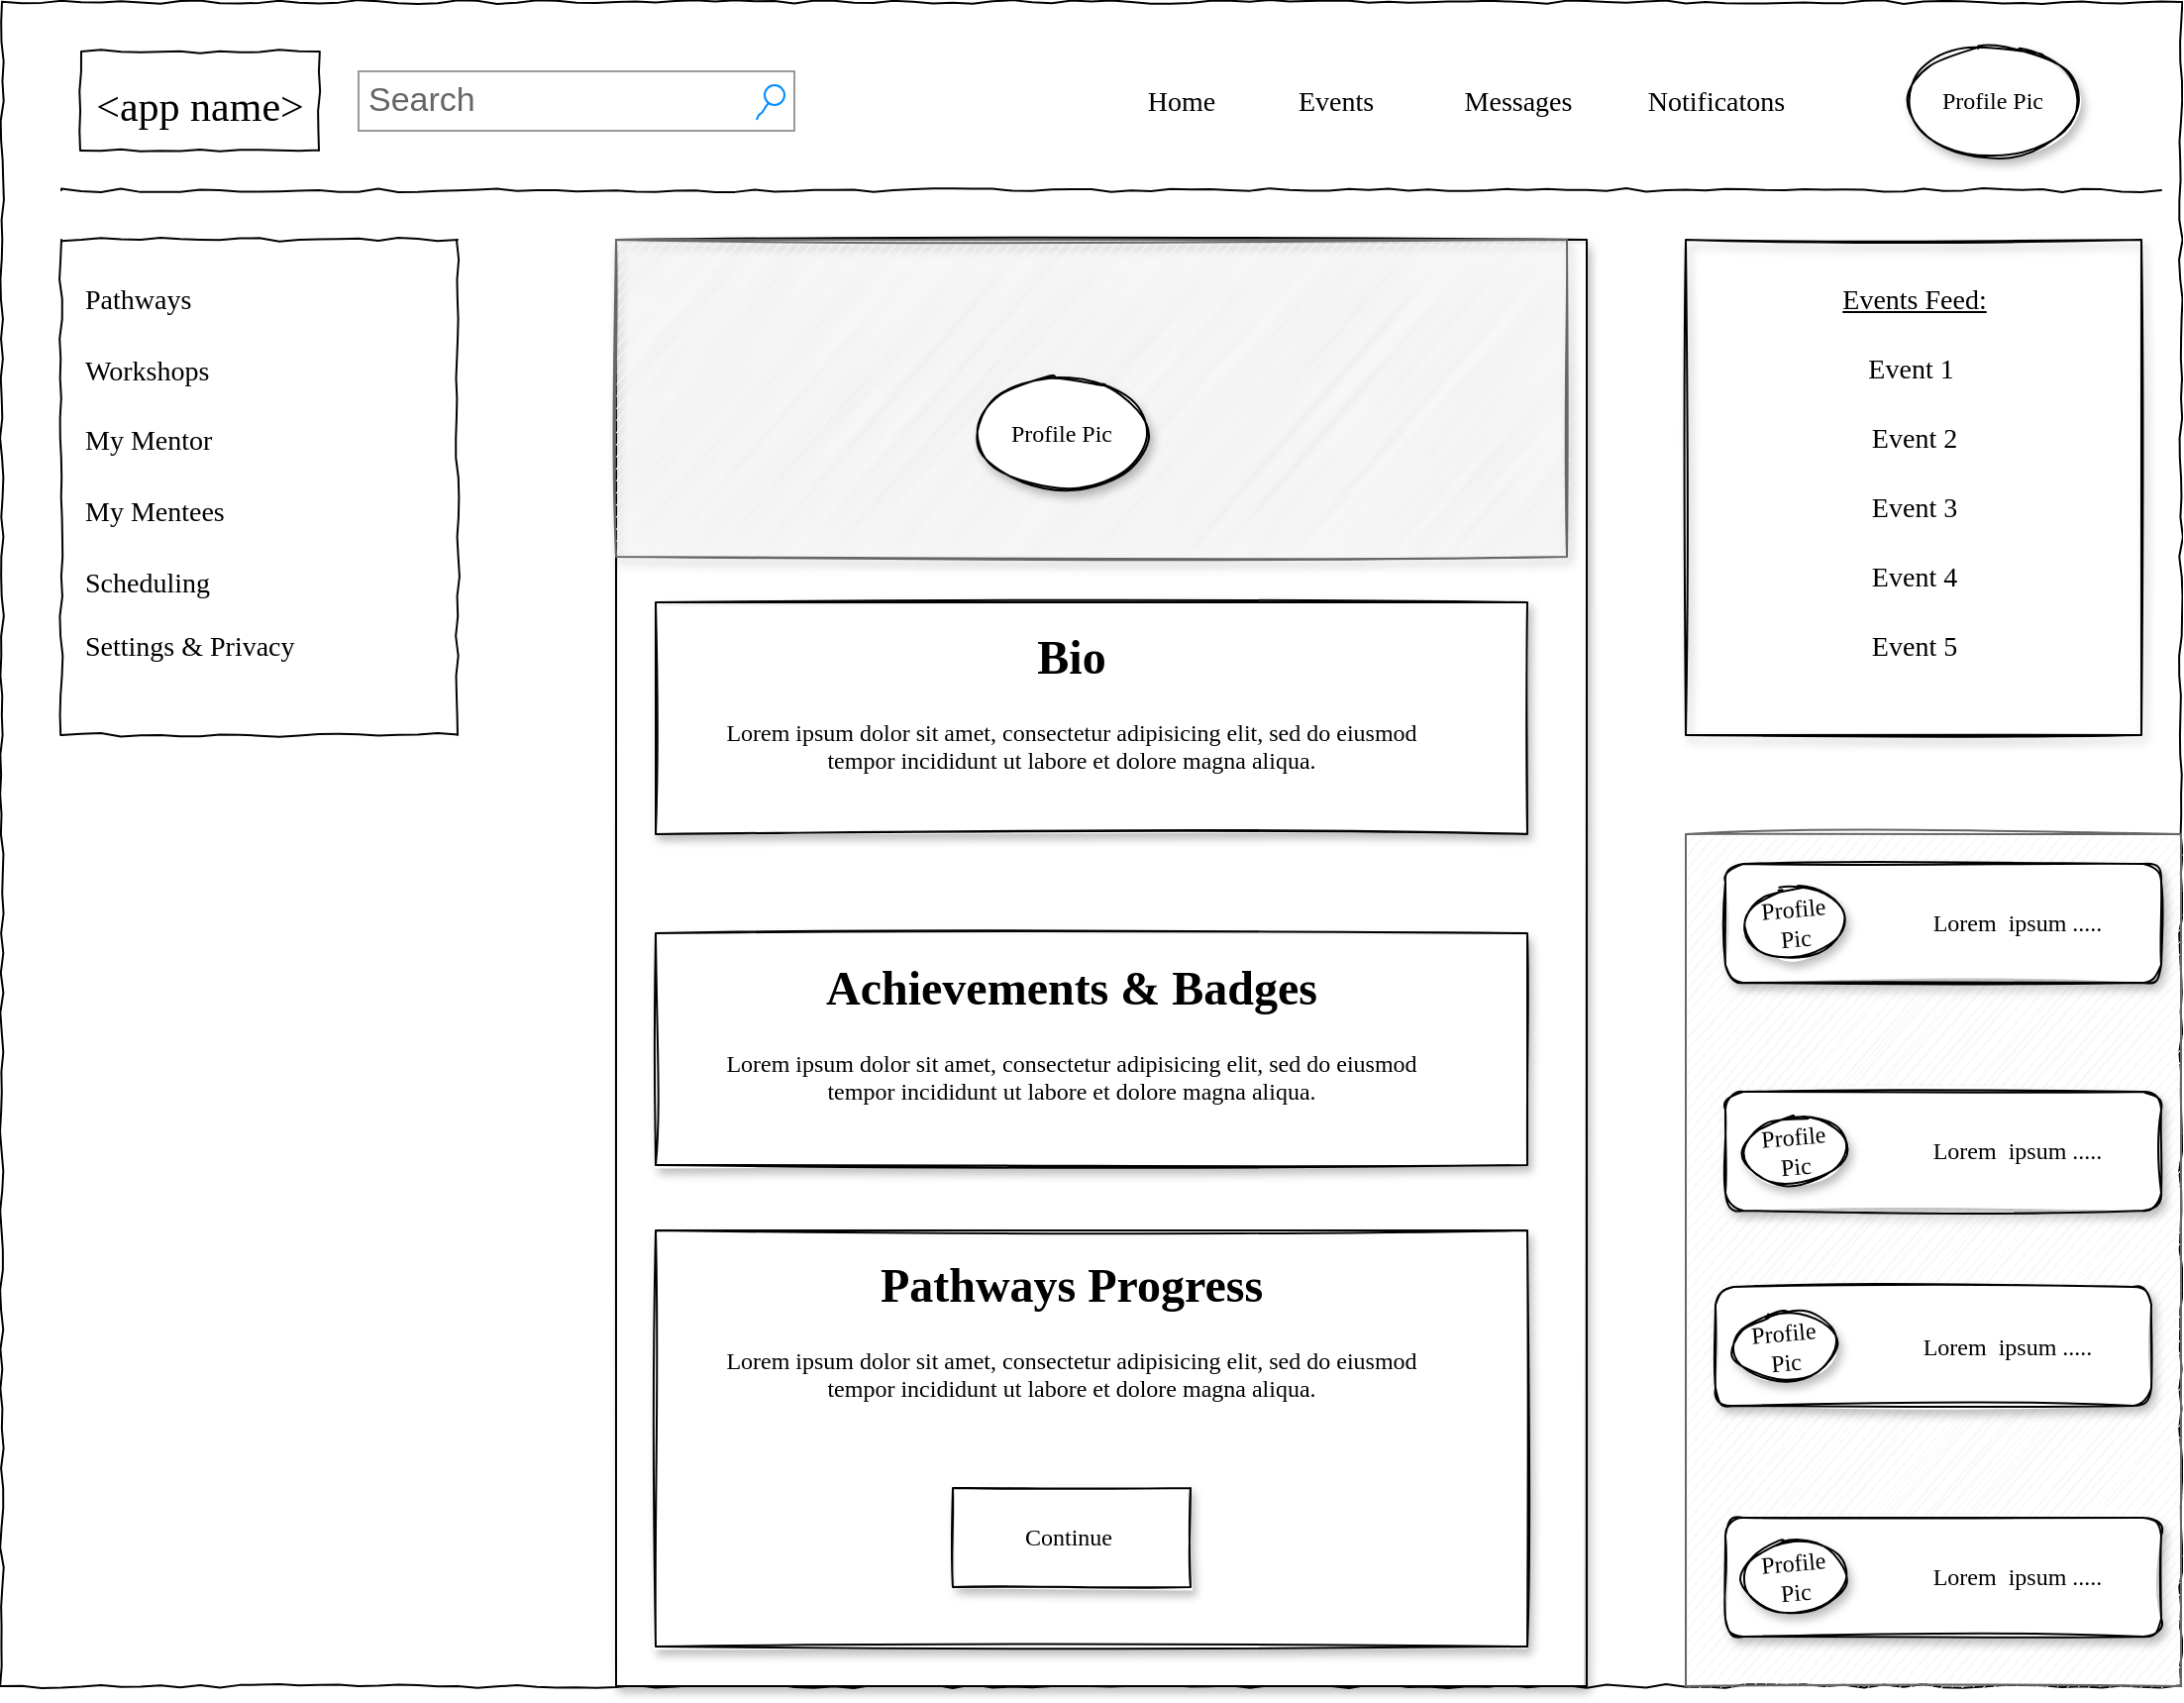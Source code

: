 <mxfile version="13.7.3" type="device"><diagram name="Page-1" id="03018318-947c-dd8e-b7a3-06fadd420f32"><mxGraphModel dx="2188" dy="1730" grid="1" gridSize="10" guides="1" tooltips="1" connect="1" arrows="1" fold="1" page="1" pageScale="1" pageWidth="1100" pageHeight="850" background="#ffffff" math="0" shadow="0"><root><mxCell id="0"/><mxCell id="1" parent="0"/><mxCell id="677b7b8949515195-1" value="" style="whiteSpace=wrap;html=1;rounded=0;shadow=0;labelBackgroundColor=none;strokeWidth=1;fontFamily=Verdana;fontSize=12;align=center;comic=1;" parent="1" vertex="1"><mxGeometry x="-10" y="-10" width="1100" height="850" as="geometry"/></mxCell><mxCell id="677b7b8949515195-2" value="&lt;font style=&quot;font-size: 21px&quot; face=&quot;Comic Sans MS&quot;&gt;&amp;lt;app name&amp;gt;&lt;/font&gt;" style="whiteSpace=wrap;html=1;rounded=0;shadow=0;labelBackgroundColor=none;strokeWidth=1;fontFamily=Verdana;fontSize=28;align=center;comic=1;" parent="1" vertex="1"><mxGeometry x="30" y="15" width="120" height="50" as="geometry"/></mxCell><mxCell id="677b7b8949515195-3" value="Search" style="strokeWidth=1;shadow=0;dashed=0;align=center;html=1;shape=mxgraph.mockup.forms.searchBox;strokeColor=#999999;mainText=;strokeColor2=#008cff;fontColor=#666666;fontSize=17;align=left;spacingLeft=3;rounded=0;labelBackgroundColor=none;comic=1;" parent="1" vertex="1"><mxGeometry x="170" y="25" width="220" height="30" as="geometry"/></mxCell><mxCell id="677b7b8949515195-8" value="" style="whiteSpace=wrap;html=1;rounded=0;shadow=0;labelBackgroundColor=none;strokeWidth=1;fillColor=none;fontFamily=Verdana;fontSize=12;align=center;comic=1;" parent="1" vertex="1"><mxGeometry x="20" y="110" width="200" height="250" as="geometry"/></mxCell><mxCell id="677b7b8949515195-9" value="" style="line;strokeWidth=1;html=1;rounded=0;shadow=0;labelBackgroundColor=none;fillColor=none;fontFamily=Verdana;fontSize=14;fontColor=#000000;align=center;comic=1;" parent="1" vertex="1"><mxGeometry x="20" y="80" width="1060" height="10" as="geometry"/></mxCell><mxCell id="677b7b8949515195-12" value="Events" style="text;html=1;points=[];align=center;verticalAlign=top;spacingTop=-4;fontSize=14;fontFamily=Verdana;fillColor=#ffffff;" parent="1" vertex="1"><mxGeometry x="640" y="30" width="45" height="20" as="geometry"/></mxCell><mxCell id="677b7b8949515195-13" value="Messages" style="text;html=1;points=[];align=center;verticalAlign=top;spacingTop=-4;fontSize=14;fontFamily=Verdana;fillColor=#ffffff;" parent="1" vertex="1"><mxGeometry x="720" y="30" width="70" height="20" as="geometry"/></mxCell><mxCell id="677b7b8949515195-14" value="Notificatons" style="text;html=1;points=[];align=center;verticalAlign=top;spacingTop=-4;fontSize=14;fontFamily=Verdana;fillColor=#ffffff;" parent="1" vertex="1"><mxGeometry x="820" y="30" width="70" height="20" as="geometry"/></mxCell><mxCell id="677b7b8949515195-25" value="" style="whiteSpace=wrap;html=1;rounded=0;shadow=1;labelBackgroundColor=none;strokeWidth=1;fillColor=none;fontFamily=Verdana;fontSize=12;align=center;comic=1;sketch=1;" parent="1" vertex="1"><mxGeometry x="840" y="110" width="230" height="250" as="geometry"/></mxCell><mxCell id="677b7b8949515195-26" value="" style="whiteSpace=wrap;html=1;rounded=0;shadow=1;labelBackgroundColor=none;strokeWidth=1;fontFamily=Verdana;fontSize=12;align=center;comic=1;sketch=1;" parent="1" vertex="1"><mxGeometry x="300" y="110" width="490" height="730" as="geometry"/></mxCell><mxCell id="677b7b8949515195-27" value="Pathways" style="text;html=1;points=[];align=left;verticalAlign=top;spacingTop=-4;fontSize=14;fontFamily=Verdana" parent="1" vertex="1"><mxGeometry x="30" y="130" width="170" height="20" as="geometry"/></mxCell><mxCell id="677b7b8949515195-28" value="Workshops" style="text;html=1;points=[];align=left;verticalAlign=top;spacingTop=-4;fontSize=14;fontFamily=Verdana" parent="1" vertex="1"><mxGeometry x="30" y="166" width="170" height="20" as="geometry"/></mxCell><mxCell id="677b7b8949515195-29" value="My Mentor&amp;nbsp;" style="text;html=1;points=[];align=left;verticalAlign=top;spacingTop=-4;fontSize=14;fontFamily=Verdana" parent="1" vertex="1"><mxGeometry x="30" y="201" width="170" height="20" as="geometry"/></mxCell><mxCell id="677b7b8949515195-30" value="My Mentees" style="text;html=1;points=[];align=left;verticalAlign=top;spacingTop=-4;fontSize=14;fontFamily=Verdana" parent="1" vertex="1"><mxGeometry x="30" y="237" width="170" height="20" as="geometry"/></mxCell><mxCell id="677b7b8949515195-40" value="Settings &amp;amp; Privacy" style="text;html=1;points=[];align=left;verticalAlign=top;spacingTop=-4;fontSize=14;fontFamily=Verdana" parent="1" vertex="1"><mxGeometry x="30" y="305" width="170" height="20" as="geometry"/></mxCell><mxCell id="677b7b8949515195-44" value="&lt;u&gt;Events Feed:&lt;/u&gt;" style="text;html=1;points=[];align=center;verticalAlign=top;spacingTop=-4;fontSize=14;fontFamily=Verdana" parent="1" vertex="1"><mxGeometry x="870" y="130" width="170" height="20" as="geometry"/></mxCell><mxCell id="677b7b8949515195-45" value="Event 1&amp;nbsp;" style="text;html=1;points=[];align=center;verticalAlign=top;spacingTop=-4;fontSize=14;fontFamily=Verdana" parent="1" vertex="1"><mxGeometry x="870" y="165" width="170" height="20" as="geometry"/></mxCell><mxCell id="677b7b8949515195-46" value="Event 2" style="text;html=1;points=[];align=center;verticalAlign=top;spacingTop=-4;fontSize=14;fontFamily=Verdana" parent="1" vertex="1"><mxGeometry x="870" y="200" width="170" height="20" as="geometry"/></mxCell><mxCell id="677b7b8949515195-47" value="Event 3" style="text;html=1;points=[];align=center;verticalAlign=top;spacingTop=-4;fontSize=14;fontFamily=Verdana" parent="1" vertex="1"><mxGeometry x="870" y="235" width="170" height="20" as="geometry"/></mxCell><mxCell id="677b7b8949515195-48" value="Event 4" style="text;html=1;points=[];align=center;verticalAlign=top;spacingTop=-4;fontSize=14;fontFamily=Verdana" parent="1" vertex="1"><mxGeometry x="870" y="270" width="170" height="20" as="geometry"/></mxCell><mxCell id="677b7b8949515195-49" value="Event 5" style="text;html=1;points=[];align=center;verticalAlign=top;spacingTop=-4;fontSize=14;fontFamily=Verdana" parent="1" vertex="1"><mxGeometry x="870" y="305" width="170" height="20" as="geometry"/></mxCell><mxCell id="Yupc1tWNL6ncF4wzWyYX-3" value="" style="rounded=0;whiteSpace=wrap;html=1;fillColor=#f5f5f5;sketch=1;shadow=1;strokeColor=#666666;fontColor=#333333;" parent="1" vertex="1"><mxGeometry x="300" y="110" width="480" height="160" as="geometry"/></mxCell><mxCell id="Yupc1tWNL6ncF4wzWyYX-4" value="" style="rounded=0;whiteSpace=wrap;html=1;fillColor=#ffffff;sketch=1;shadow=1;" parent="1" vertex="1"><mxGeometry x="320" y="293" width="440" height="117" as="geometry"/></mxCell><mxCell id="Yupc1tWNL6ncF4wzWyYX-6" value="" style="rounded=0;whiteSpace=wrap;html=1;shadow=0;sketch=1;fillColor=#f5f5f5;strokeColor=#666666;fontColor=#333333;" parent="1" vertex="1"><mxGeometry x="840" y="410" width="250" height="430" as="geometry"/></mxCell><mxCell id="Yupc1tWNL6ncF4wzWyYX-7" value="Profile Pic" style="ellipse;whiteSpace=wrap;html=1;rounded=0;shadow=1;comic=1;strokeWidth=1;fontFamily=Verdana;sketch=1;" parent="1" vertex="1"><mxGeometry x="950" y="12.5" width="90" height="55" as="geometry"/></mxCell><mxCell id="Yupc1tWNL6ncF4wzWyYX-8" value="Home" style="text;html=1;points=[];align=center;verticalAlign=top;spacingTop=-4;fontSize=14;fontFamily=Verdana;fillColor=#ffffff;" parent="1" vertex="1"><mxGeometry x="560" y="30" width="50" height="20" as="geometry"/></mxCell><mxCell id="Yupc1tWNL6ncF4wzWyYX-9" value="Profile Pic" style="ellipse;whiteSpace=wrap;html=1;rounded=0;shadow=1;comic=1;strokeWidth=1;fontFamily=Verdana;sketch=1;" parent="1" vertex="1"><mxGeometry x="480" y="180" width="90" height="55" as="geometry"/></mxCell><mxCell id="Yupc1tWNL6ncF4wzWyYX-10" value="&lt;h1&gt;Bio&lt;/h1&gt;&lt;p&gt;Lorem ipsum dolor sit amet, consectetur adipisicing elit, sed do eiusmod tempor incididunt ut labore et dolore magna aliqua.&lt;/p&gt;" style="text;html=1;strokeColor=none;fillColor=none;spacing=5;spacingTop=-20;whiteSpace=wrap;overflow=hidden;rounded=0;shadow=1;comic=1;sketch=1;fontFamily=Verdana;align=center;" parent="1" vertex="1"><mxGeometry x="340" y="300.75" width="380" height="101.5" as="geometry"/></mxCell><mxCell id="Yupc1tWNL6ncF4wzWyYX-11" value="" style="rounded=0;whiteSpace=wrap;html=1;fillColor=#ffffff;sketch=1;shadow=1;" parent="1" vertex="1"><mxGeometry x="320" y="460" width="440" height="117" as="geometry"/></mxCell><mxCell id="Yupc1tWNL6ncF4wzWyYX-12" value="&lt;h1&gt;Achievements &amp;amp; Badges&lt;/h1&gt;&lt;p&gt;Lorem ipsum dolor sit amet, consectetur adipisicing elit, sed do eiusmod tempor incididunt ut labore et dolore magna aliqua.&lt;/p&gt;" style="text;html=1;strokeColor=none;fillColor=none;spacing=5;spacingTop=-20;whiteSpace=wrap;overflow=hidden;rounded=0;shadow=1;comic=1;sketch=1;fontFamily=Verdana;align=center;" parent="1" vertex="1"><mxGeometry x="340" y="467.75" width="380" height="101.5" as="geometry"/></mxCell><mxCell id="Yupc1tWNL6ncF4wzWyYX-13" value="" style="rounded=0;whiteSpace=wrap;html=1;fillColor=#ffffff;sketch=1;shadow=1;" parent="1" vertex="1"><mxGeometry x="320" y="610" width="440" height="210" as="geometry"/></mxCell><mxCell id="Yupc1tWNL6ncF4wzWyYX-14" value="&lt;h1&gt;Pathways Progress&lt;/h1&gt;&lt;p&gt;Lorem ipsum dolor sit amet, consectetur adipisicing elit, sed do eiusmod tempor incididunt ut labore et dolore magna aliqua.&lt;/p&gt;" style="text;html=1;strokeColor=none;fillColor=none;spacing=5;spacingTop=-20;whiteSpace=wrap;overflow=hidden;rounded=0;shadow=1;comic=1;sketch=1;fontFamily=Verdana;align=center;" parent="1" vertex="1"><mxGeometry x="340" y="617.75" width="380" height="101.5" as="geometry"/></mxCell><mxCell id="Yupc1tWNL6ncF4wzWyYX-16" value="" style="rounded=1;whiteSpace=wrap;html=1;shadow=1;comic=1;sketch=1;strokeWidth=1;fontFamily=Verdana;" parent="1" vertex="1"><mxGeometry x="860" y="755" width="220" height="60" as="geometry"/></mxCell><mxCell id="Yupc1tWNL6ncF4wzWyYX-15" value="Profile Pic" style="ellipse;whiteSpace=wrap;html=1;rounded=0;shadow=1;comic=1;strokeWidth=1;fontFamily=Verdana;sketch=1;rotation=-5;" parent="1" vertex="1"><mxGeometry x="870" y="767.5" width="50" height="35" as="geometry"/></mxCell><mxCell id="Yupc1tWNL6ncF4wzWyYX-17" value="Lorem&amp;nbsp; ipsum ....." style="text;html=1;strokeColor=none;fillColor=none;align=center;verticalAlign=middle;whiteSpace=wrap;rounded=0;shadow=1;comic=1;sketch=1;fontFamily=Verdana;" parent="1" vertex="1"><mxGeometry x="945" y="775" width="125" height="20" as="geometry"/></mxCell><mxCell id="Yupc1tWNL6ncF4wzWyYX-20" value="" style="rounded=1;whiteSpace=wrap;html=1;shadow=1;comic=1;sketch=1;strokeWidth=1;fontFamily=Verdana;" parent="1" vertex="1"><mxGeometry x="855" y="638.5" width="220" height="60" as="geometry"/></mxCell><mxCell id="Yupc1tWNL6ncF4wzWyYX-21" value="Profile Pic" style="ellipse;whiteSpace=wrap;html=1;rounded=0;shadow=1;comic=1;strokeWidth=1;fontFamily=Verdana;sketch=1;rotation=-5;" parent="1" vertex="1"><mxGeometry x="865" y="651" width="50" height="35" as="geometry"/></mxCell><mxCell id="Yupc1tWNL6ncF4wzWyYX-22" value="Lorem&amp;nbsp; ipsum ....." style="text;html=1;strokeColor=none;fillColor=none;align=center;verticalAlign=middle;whiteSpace=wrap;rounded=0;shadow=1;comic=1;sketch=1;fontFamily=Verdana;" parent="1" vertex="1"><mxGeometry x="940" y="658.5" width="125" height="20" as="geometry"/></mxCell><mxCell id="Yupc1tWNL6ncF4wzWyYX-23" value="" style="rounded=1;whiteSpace=wrap;html=1;shadow=1;comic=1;sketch=1;strokeWidth=1;fontFamily=Verdana;" parent="1" vertex="1"><mxGeometry x="860" y="540" width="220" height="60" as="geometry"/></mxCell><mxCell id="Yupc1tWNL6ncF4wzWyYX-24" value="Profile Pic" style="ellipse;whiteSpace=wrap;html=1;rounded=0;shadow=1;comic=1;strokeWidth=1;fontFamily=Verdana;sketch=1;rotation=-5;" parent="1" vertex="1"><mxGeometry x="870" y="552.5" width="50" height="35" as="geometry"/></mxCell><mxCell id="Yupc1tWNL6ncF4wzWyYX-25" value="Lorem&amp;nbsp; ipsum ....." style="text;html=1;strokeColor=none;fillColor=none;align=center;verticalAlign=middle;whiteSpace=wrap;rounded=0;shadow=1;comic=1;sketch=1;fontFamily=Verdana;" parent="1" vertex="1"><mxGeometry x="945" y="560" width="125" height="20" as="geometry"/></mxCell><mxCell id="Yupc1tWNL6ncF4wzWyYX-26" value="" style="rounded=1;whiteSpace=wrap;html=1;shadow=1;comic=1;sketch=1;strokeWidth=1;fontFamily=Verdana;" parent="1" vertex="1"><mxGeometry x="860" y="425" width="220" height="60" as="geometry"/></mxCell><mxCell id="Yupc1tWNL6ncF4wzWyYX-27" value="Profile Pic" style="ellipse;whiteSpace=wrap;html=1;rounded=0;shadow=1;comic=1;strokeWidth=1;fontFamily=Verdana;sketch=1;rotation=-5;" parent="1" vertex="1"><mxGeometry x="870" y="437.5" width="50" height="35" as="geometry"/></mxCell><mxCell id="Yupc1tWNL6ncF4wzWyYX-28" value="Lorem&amp;nbsp; ipsum ....." style="text;html=1;strokeColor=none;fillColor=none;align=center;verticalAlign=middle;whiteSpace=wrap;rounded=0;shadow=1;comic=1;sketch=1;fontFamily=Verdana;" parent="1" vertex="1"><mxGeometry x="945" y="445" width="125" height="20" as="geometry"/></mxCell><mxCell id="Yupc1tWNL6ncF4wzWyYX-33" value="Continue&amp;nbsp;" style="rounded=0;whiteSpace=wrap;html=1;shadow=1;comic=1;sketch=1;strokeWidth=1;fontFamily=Verdana;" parent="1" vertex="1"><mxGeometry x="470" y="740" width="120" height="50" as="geometry"/></mxCell><mxCell id="eQzXVgFfep3Ik8kJnvUM-1" value="Scheduling" style="text;html=1;points=[];align=left;verticalAlign=top;spacingTop=-4;fontSize=14;fontFamily=Verdana" vertex="1" parent="1"><mxGeometry x="30" y="273" width="170" height="20" as="geometry"/></mxCell></root></mxGraphModel></diagram></mxfile>